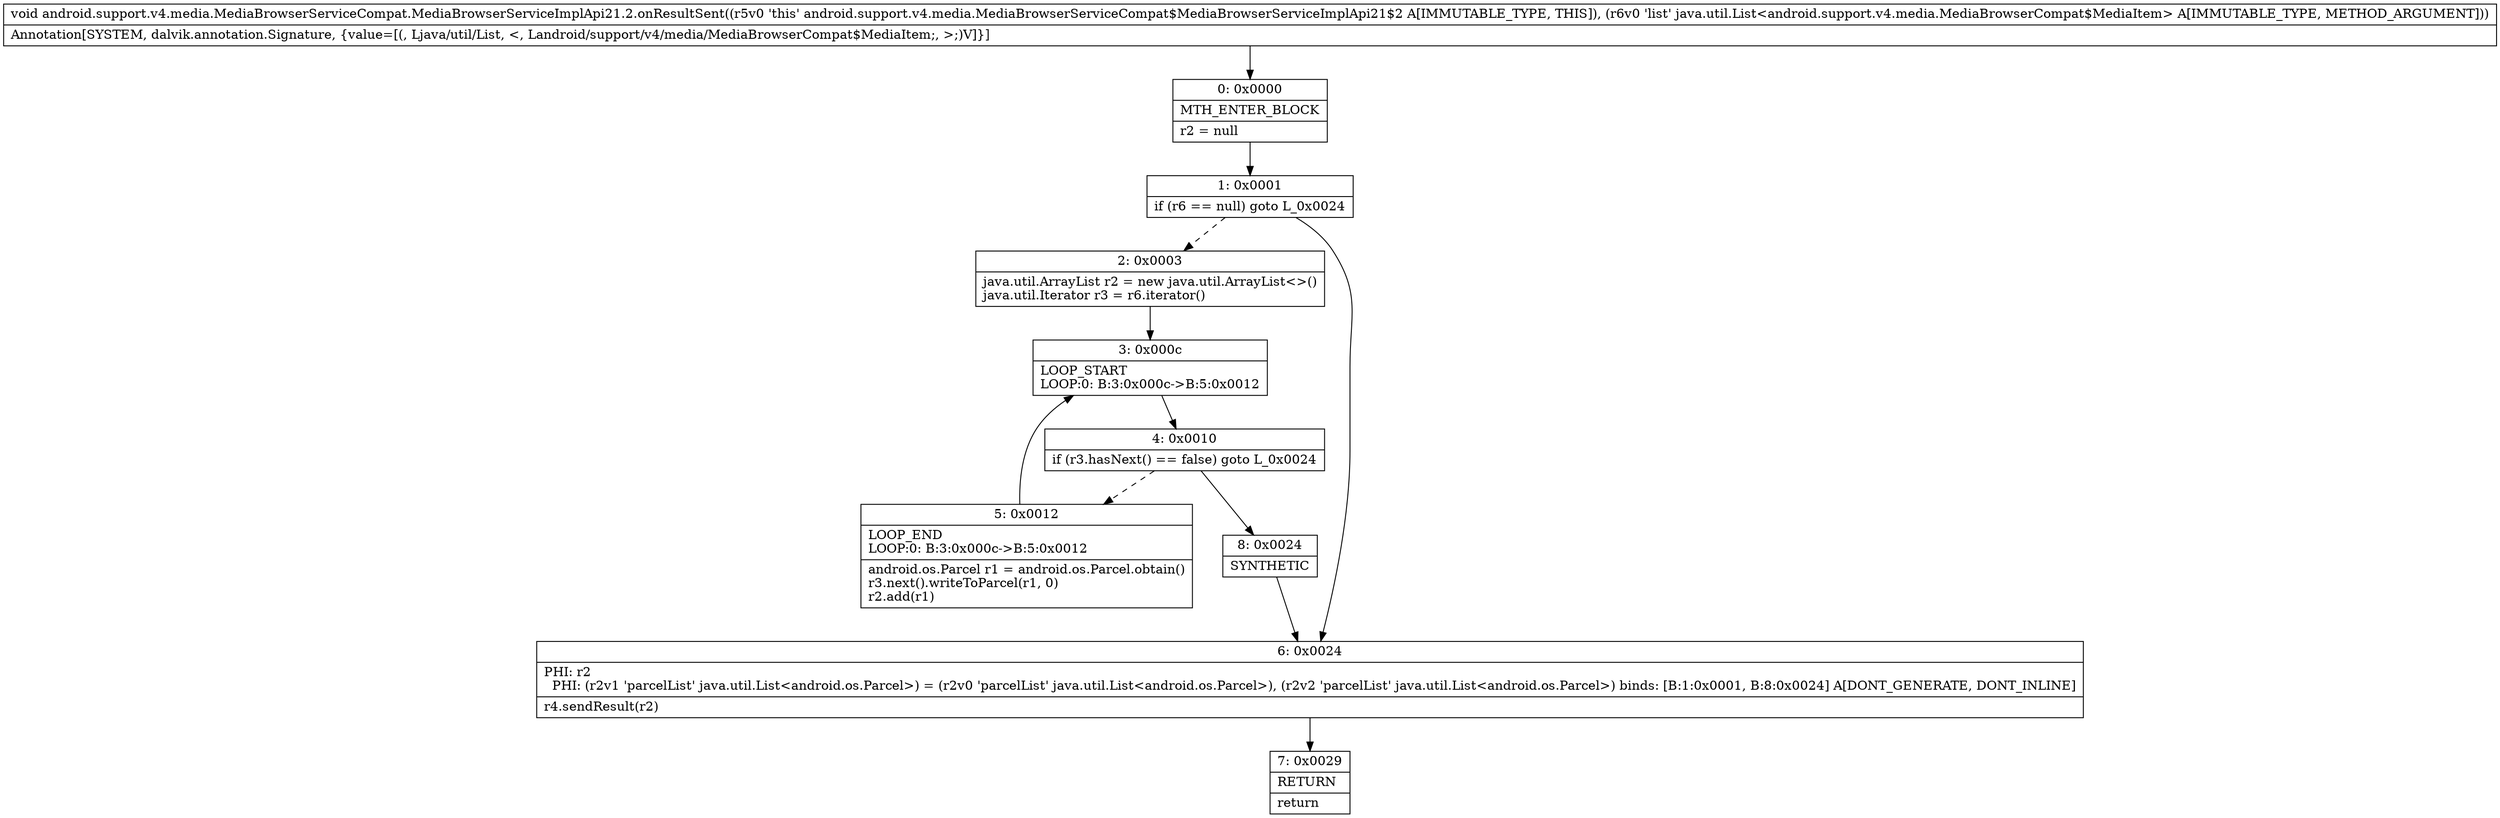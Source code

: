 digraph "CFG forandroid.support.v4.media.MediaBrowserServiceCompat.MediaBrowserServiceImplApi21.2.onResultSent(Ljava\/util\/List;)V" {
Node_0 [shape=record,label="{0\:\ 0x0000|MTH_ENTER_BLOCK\l|r2 = null\l}"];
Node_1 [shape=record,label="{1\:\ 0x0001|if (r6 == null) goto L_0x0024\l}"];
Node_2 [shape=record,label="{2\:\ 0x0003|java.util.ArrayList r2 = new java.util.ArrayList\<\>()\ljava.util.Iterator r3 = r6.iterator()\l}"];
Node_3 [shape=record,label="{3\:\ 0x000c|LOOP_START\lLOOP:0: B:3:0x000c\-\>B:5:0x0012\l}"];
Node_4 [shape=record,label="{4\:\ 0x0010|if (r3.hasNext() == false) goto L_0x0024\l}"];
Node_5 [shape=record,label="{5\:\ 0x0012|LOOP_END\lLOOP:0: B:3:0x000c\-\>B:5:0x0012\l|android.os.Parcel r1 = android.os.Parcel.obtain()\lr3.next().writeToParcel(r1, 0)\lr2.add(r1)\l}"];
Node_6 [shape=record,label="{6\:\ 0x0024|PHI: r2 \l  PHI: (r2v1 'parcelList' java.util.List\<android.os.Parcel\>) = (r2v0 'parcelList' java.util.List\<android.os.Parcel\>), (r2v2 'parcelList' java.util.List\<android.os.Parcel\>) binds: [B:1:0x0001, B:8:0x0024] A[DONT_GENERATE, DONT_INLINE]\l|r4.sendResult(r2)\l}"];
Node_7 [shape=record,label="{7\:\ 0x0029|RETURN\l|return\l}"];
Node_8 [shape=record,label="{8\:\ 0x0024|SYNTHETIC\l}"];
MethodNode[shape=record,label="{void android.support.v4.media.MediaBrowserServiceCompat.MediaBrowserServiceImplApi21.2.onResultSent((r5v0 'this' android.support.v4.media.MediaBrowserServiceCompat$MediaBrowserServiceImplApi21$2 A[IMMUTABLE_TYPE, THIS]), (r6v0 'list' java.util.List\<android.support.v4.media.MediaBrowserCompat$MediaItem\> A[IMMUTABLE_TYPE, METHOD_ARGUMENT]))  | Annotation[SYSTEM, dalvik.annotation.Signature, \{value=[(, Ljava\/util\/List, \<, Landroid\/support\/v4\/media\/MediaBrowserCompat$MediaItem;, \>;)V]\}]\l}"];
MethodNode -> Node_0;
Node_0 -> Node_1;
Node_1 -> Node_2[style=dashed];
Node_1 -> Node_6;
Node_2 -> Node_3;
Node_3 -> Node_4;
Node_4 -> Node_5[style=dashed];
Node_4 -> Node_8;
Node_5 -> Node_3;
Node_6 -> Node_7;
Node_8 -> Node_6;
}


